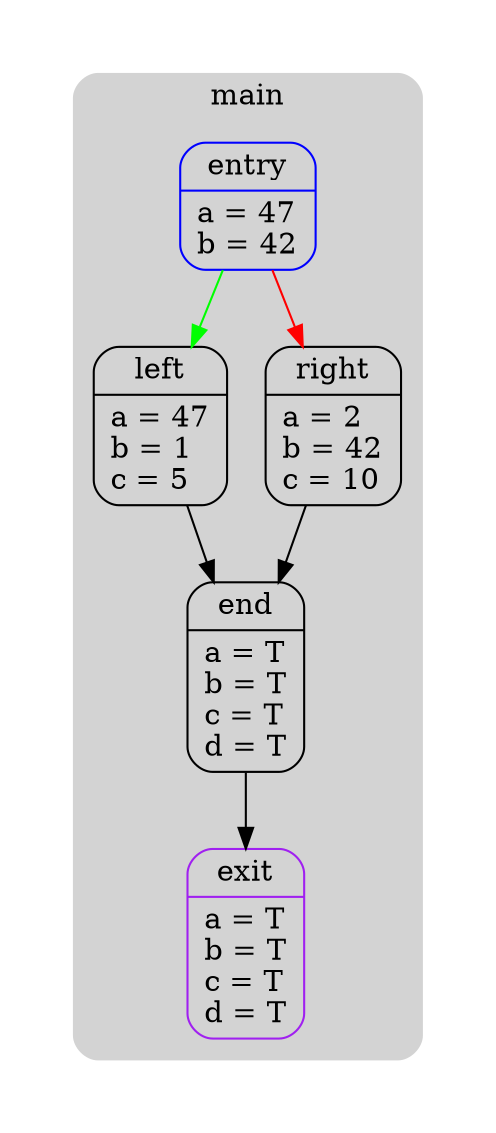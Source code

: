 digraph G {
  compound=true
  subgraph cluster_ {
    peripheries=0
    subgraph cluster_0_wrapper {
      peripheries=0
      margin=15
      subgraph cluster_0 {
        label="main"
        color=darkgray
        style=rounded
        bgcolor=lightgray
        margin=10
        cluster_0_0[label="{entry|a = 47\lb = 42\l}",shape=Mrecord,color=blue]
        cluster_0_1[label="{left|a = 47\lb = 1\lc = 5\l}",shape=Mrecord,color=black]
        cluster_0_2[label="{right|a = 2\lb = 42\lc = 10\l}",shape=Mrecord,color=black]
        cluster_0_3[label="{end|a = T\lb = T\lc = T\ld = T\l}",shape=Mrecord,color=black]
        cluster_0_exit[label="{exit|a = T\lb = T\lc = T\ld = T\l}",shape=Mrecord,color=purple]
        cluster_0_0 -> cluster_0_1 [color=green]
        cluster_0_0 -> cluster_0_2 [color=red]
        cluster_0_1 -> cluster_0_3
        cluster_0_2 -> cluster_0_3
        cluster_0_3 -> cluster_0_exit [color=black]
      }
    }
  }
}
